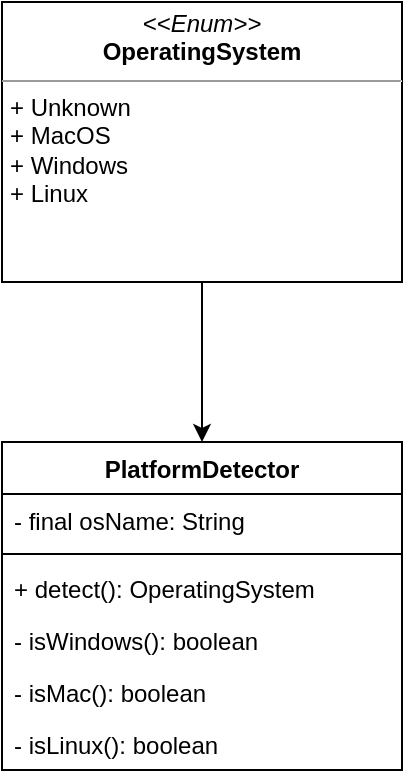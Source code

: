 <mxfile version="22.1.2" type="device">
  <diagram name="Page-1" id="0kUILD2cP3dFts9eMLFz">
    <mxGraphModel dx="474" dy="762" grid="1" gridSize="10" guides="1" tooltips="1" connect="1" arrows="1" fold="1" page="1" pageScale="1" pageWidth="850" pageHeight="1100" math="0" shadow="0">
      <root>
        <mxCell id="0" />
        <mxCell id="1" parent="0" />
        <mxCell id="XL0_sB7_6zqsn_3uWQg2-9" style="edgeStyle=orthogonalEdgeStyle;rounded=0;orthogonalLoop=1;jettySize=auto;html=1;exitX=0.5;exitY=1;exitDx=0;exitDy=0;" edge="1" parent="1" source="XL0_sB7_6zqsn_3uWQg2-1" target="XL0_sB7_6zqsn_3uWQg2-2">
          <mxGeometry relative="1" as="geometry" />
        </mxCell>
        <mxCell id="XL0_sB7_6zqsn_3uWQg2-1" value="&lt;p style=&quot;margin:0px;margin-top:4px;text-align:center;&quot;&gt;&lt;i&gt;&amp;lt;&amp;lt;Enum&amp;gt;&amp;gt;&lt;/i&gt;&lt;br&gt;&lt;b&gt;OperatingSystem&lt;/b&gt;&lt;/p&gt;&lt;hr size=&quot;1&quot;&gt;&lt;p style=&quot;margin:0px;margin-left:4px;&quot;&gt;+ Unknown&lt;/p&gt;&lt;p style=&quot;margin:0px;margin-left:4px;&quot;&gt;+ MacOS&lt;/p&gt;&lt;p style=&quot;margin:0px;margin-left:4px;&quot;&gt;+ Windows&lt;/p&gt;&lt;p style=&quot;margin:0px;margin-left:4px;&quot;&gt;+ Linux&lt;/p&gt;" style="verticalAlign=top;align=left;overflow=fill;fontSize=12;fontFamily=Helvetica;html=1;whiteSpace=wrap;" vertex="1" parent="1">
          <mxGeometry x="120" y="180" width="200" height="140" as="geometry" />
        </mxCell>
        <mxCell id="XL0_sB7_6zqsn_3uWQg2-2" value="PlatformDetector" style="swimlane;fontStyle=1;align=center;verticalAlign=top;childLayout=stackLayout;horizontal=1;startSize=26;horizontalStack=0;resizeParent=1;resizeParentMax=0;resizeLast=0;collapsible=1;marginBottom=0;whiteSpace=wrap;html=1;" vertex="1" parent="1">
          <mxGeometry x="120" y="400" width="200" height="164" as="geometry" />
        </mxCell>
        <mxCell id="XL0_sB7_6zqsn_3uWQg2-3" value="- final osName: String" style="text;strokeColor=none;fillColor=none;align=left;verticalAlign=top;spacingLeft=4;spacingRight=4;overflow=hidden;rotatable=0;points=[[0,0.5],[1,0.5]];portConstraint=eastwest;whiteSpace=wrap;html=1;" vertex="1" parent="XL0_sB7_6zqsn_3uWQg2-2">
          <mxGeometry y="26" width="200" height="26" as="geometry" />
        </mxCell>
        <mxCell id="XL0_sB7_6zqsn_3uWQg2-4" value="" style="line;strokeWidth=1;fillColor=none;align=left;verticalAlign=middle;spacingTop=-1;spacingLeft=3;spacingRight=3;rotatable=0;labelPosition=right;points=[];portConstraint=eastwest;strokeColor=inherit;" vertex="1" parent="XL0_sB7_6zqsn_3uWQg2-2">
          <mxGeometry y="52" width="200" height="8" as="geometry" />
        </mxCell>
        <mxCell id="XL0_sB7_6zqsn_3uWQg2-5" value="+ detect(): OperatingSystem" style="text;strokeColor=none;fillColor=none;align=left;verticalAlign=top;spacingLeft=4;spacingRight=4;overflow=hidden;rotatable=0;points=[[0,0.5],[1,0.5]];portConstraint=eastwest;whiteSpace=wrap;html=1;" vertex="1" parent="XL0_sB7_6zqsn_3uWQg2-2">
          <mxGeometry y="60" width="200" height="26" as="geometry" />
        </mxCell>
        <mxCell id="XL0_sB7_6zqsn_3uWQg2-6" value="- isWindows(): boolean" style="text;strokeColor=none;fillColor=none;align=left;verticalAlign=top;spacingLeft=4;spacingRight=4;overflow=hidden;rotatable=0;points=[[0,0.5],[1,0.5]];portConstraint=eastwest;whiteSpace=wrap;html=1;" vertex="1" parent="XL0_sB7_6zqsn_3uWQg2-2">
          <mxGeometry y="86" width="200" height="26" as="geometry" />
        </mxCell>
        <mxCell id="XL0_sB7_6zqsn_3uWQg2-7" value="- isMac(): boolean" style="text;strokeColor=none;fillColor=none;align=left;verticalAlign=top;spacingLeft=4;spacingRight=4;overflow=hidden;rotatable=0;points=[[0,0.5],[1,0.5]];portConstraint=eastwest;whiteSpace=wrap;html=1;" vertex="1" parent="XL0_sB7_6zqsn_3uWQg2-2">
          <mxGeometry y="112" width="200" height="26" as="geometry" />
        </mxCell>
        <mxCell id="XL0_sB7_6zqsn_3uWQg2-8" value="- isLinux(): boolean" style="text;strokeColor=none;fillColor=none;align=left;verticalAlign=top;spacingLeft=4;spacingRight=4;overflow=hidden;rotatable=0;points=[[0,0.5],[1,0.5]];portConstraint=eastwest;whiteSpace=wrap;html=1;" vertex="1" parent="XL0_sB7_6zqsn_3uWQg2-2">
          <mxGeometry y="138" width="200" height="26" as="geometry" />
        </mxCell>
      </root>
    </mxGraphModel>
  </diagram>
</mxfile>
